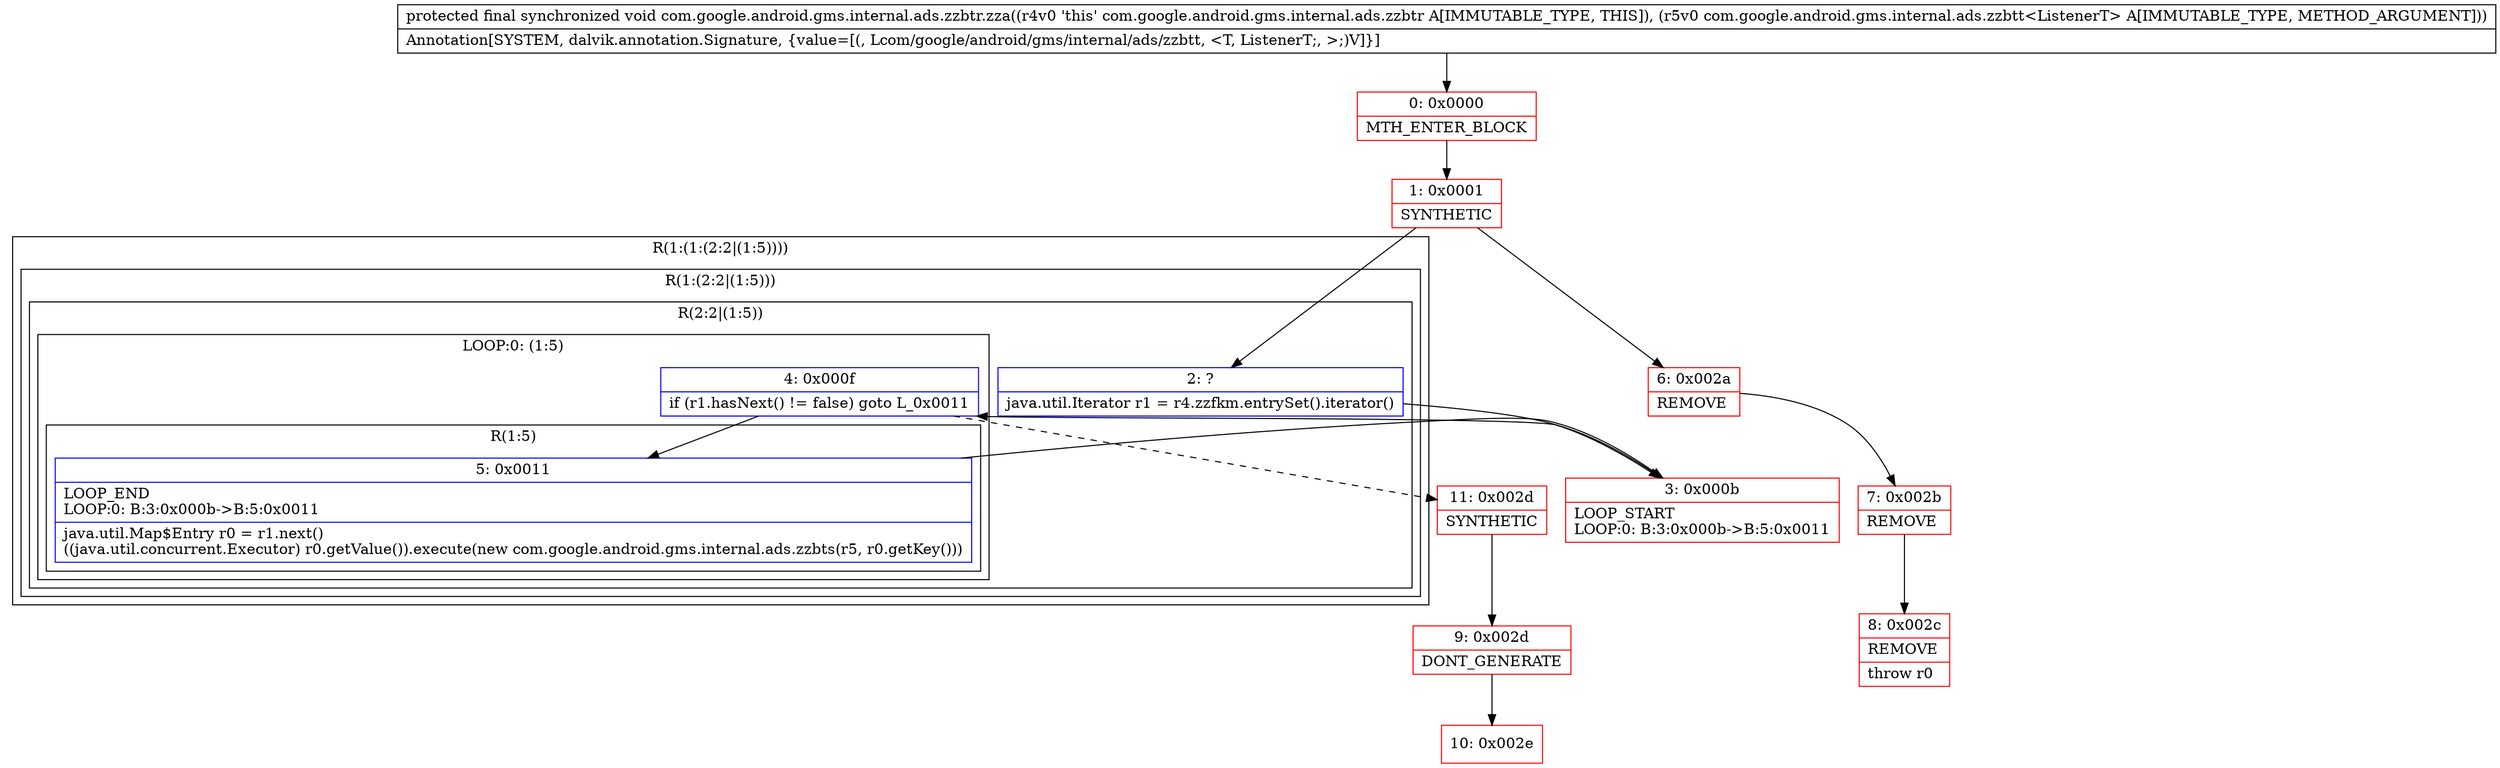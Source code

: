 digraph "CFG forcom.google.android.gms.internal.ads.zzbtr.zza(Lcom\/google\/android\/gms\/internal\/ads\/zzbtt;)V" {
subgraph cluster_Region_950343225 {
label = "R(1:(1:(2:2|(1:5))))";
node [shape=record,color=blue];
subgraph cluster_Region_791863505 {
label = "R(1:(2:2|(1:5)))";
node [shape=record,color=blue];
subgraph cluster_Region_1357429988 {
label = "R(2:2|(1:5))";
node [shape=record,color=blue];
Node_2 [shape=record,label="{2\:\ ?|java.util.Iterator r1 = r4.zzfkm.entrySet().iterator()\l}"];
subgraph cluster_LoopRegion_1555704422 {
label = "LOOP:0: (1:5)";
node [shape=record,color=blue];
Node_4 [shape=record,label="{4\:\ 0x000f|if (r1.hasNext() != false) goto L_0x0011\l}"];
subgraph cluster_Region_1287584534 {
label = "R(1:5)";
node [shape=record,color=blue];
Node_5 [shape=record,label="{5\:\ 0x0011|LOOP_END\lLOOP:0: B:3:0x000b\-\>B:5:0x0011\l|java.util.Map$Entry r0 = r1.next()\l((java.util.concurrent.Executor) r0.getValue()).execute(new com.google.android.gms.internal.ads.zzbts(r5, r0.getKey()))\l}"];
}
}
}
}
}
Node_0 [shape=record,color=red,label="{0\:\ 0x0000|MTH_ENTER_BLOCK\l}"];
Node_1 [shape=record,color=red,label="{1\:\ 0x0001|SYNTHETIC\l}"];
Node_3 [shape=record,color=red,label="{3\:\ 0x000b|LOOP_START\lLOOP:0: B:3:0x000b\-\>B:5:0x0011\l}"];
Node_6 [shape=record,color=red,label="{6\:\ 0x002a|REMOVE\l}"];
Node_7 [shape=record,color=red,label="{7\:\ 0x002b|REMOVE\l}"];
Node_8 [shape=record,color=red,label="{8\:\ 0x002c|REMOVE\l|throw r0\l}"];
Node_9 [shape=record,color=red,label="{9\:\ 0x002d|DONT_GENERATE\l}"];
Node_10 [shape=record,color=red,label="{10\:\ 0x002e}"];
Node_11 [shape=record,color=red,label="{11\:\ 0x002d|SYNTHETIC\l}"];
MethodNode[shape=record,label="{protected final synchronized void com.google.android.gms.internal.ads.zzbtr.zza((r4v0 'this' com.google.android.gms.internal.ads.zzbtr A[IMMUTABLE_TYPE, THIS]), (r5v0 com.google.android.gms.internal.ads.zzbtt\<ListenerT\> A[IMMUTABLE_TYPE, METHOD_ARGUMENT]))  | Annotation[SYSTEM, dalvik.annotation.Signature, \{value=[(, Lcom\/google\/android\/gms\/internal\/ads\/zzbtt, \<T, ListenerT;, \>;)V]\}]\l}"];
MethodNode -> Node_0;
Node_2 -> Node_3;
Node_4 -> Node_5;
Node_4 -> Node_11[style=dashed];
Node_5 -> Node_3;
Node_0 -> Node_1;
Node_1 -> Node_2;
Node_1 -> Node_6;
Node_3 -> Node_4;
Node_6 -> Node_7;
Node_7 -> Node_8;
Node_9 -> Node_10;
Node_11 -> Node_9;
}

